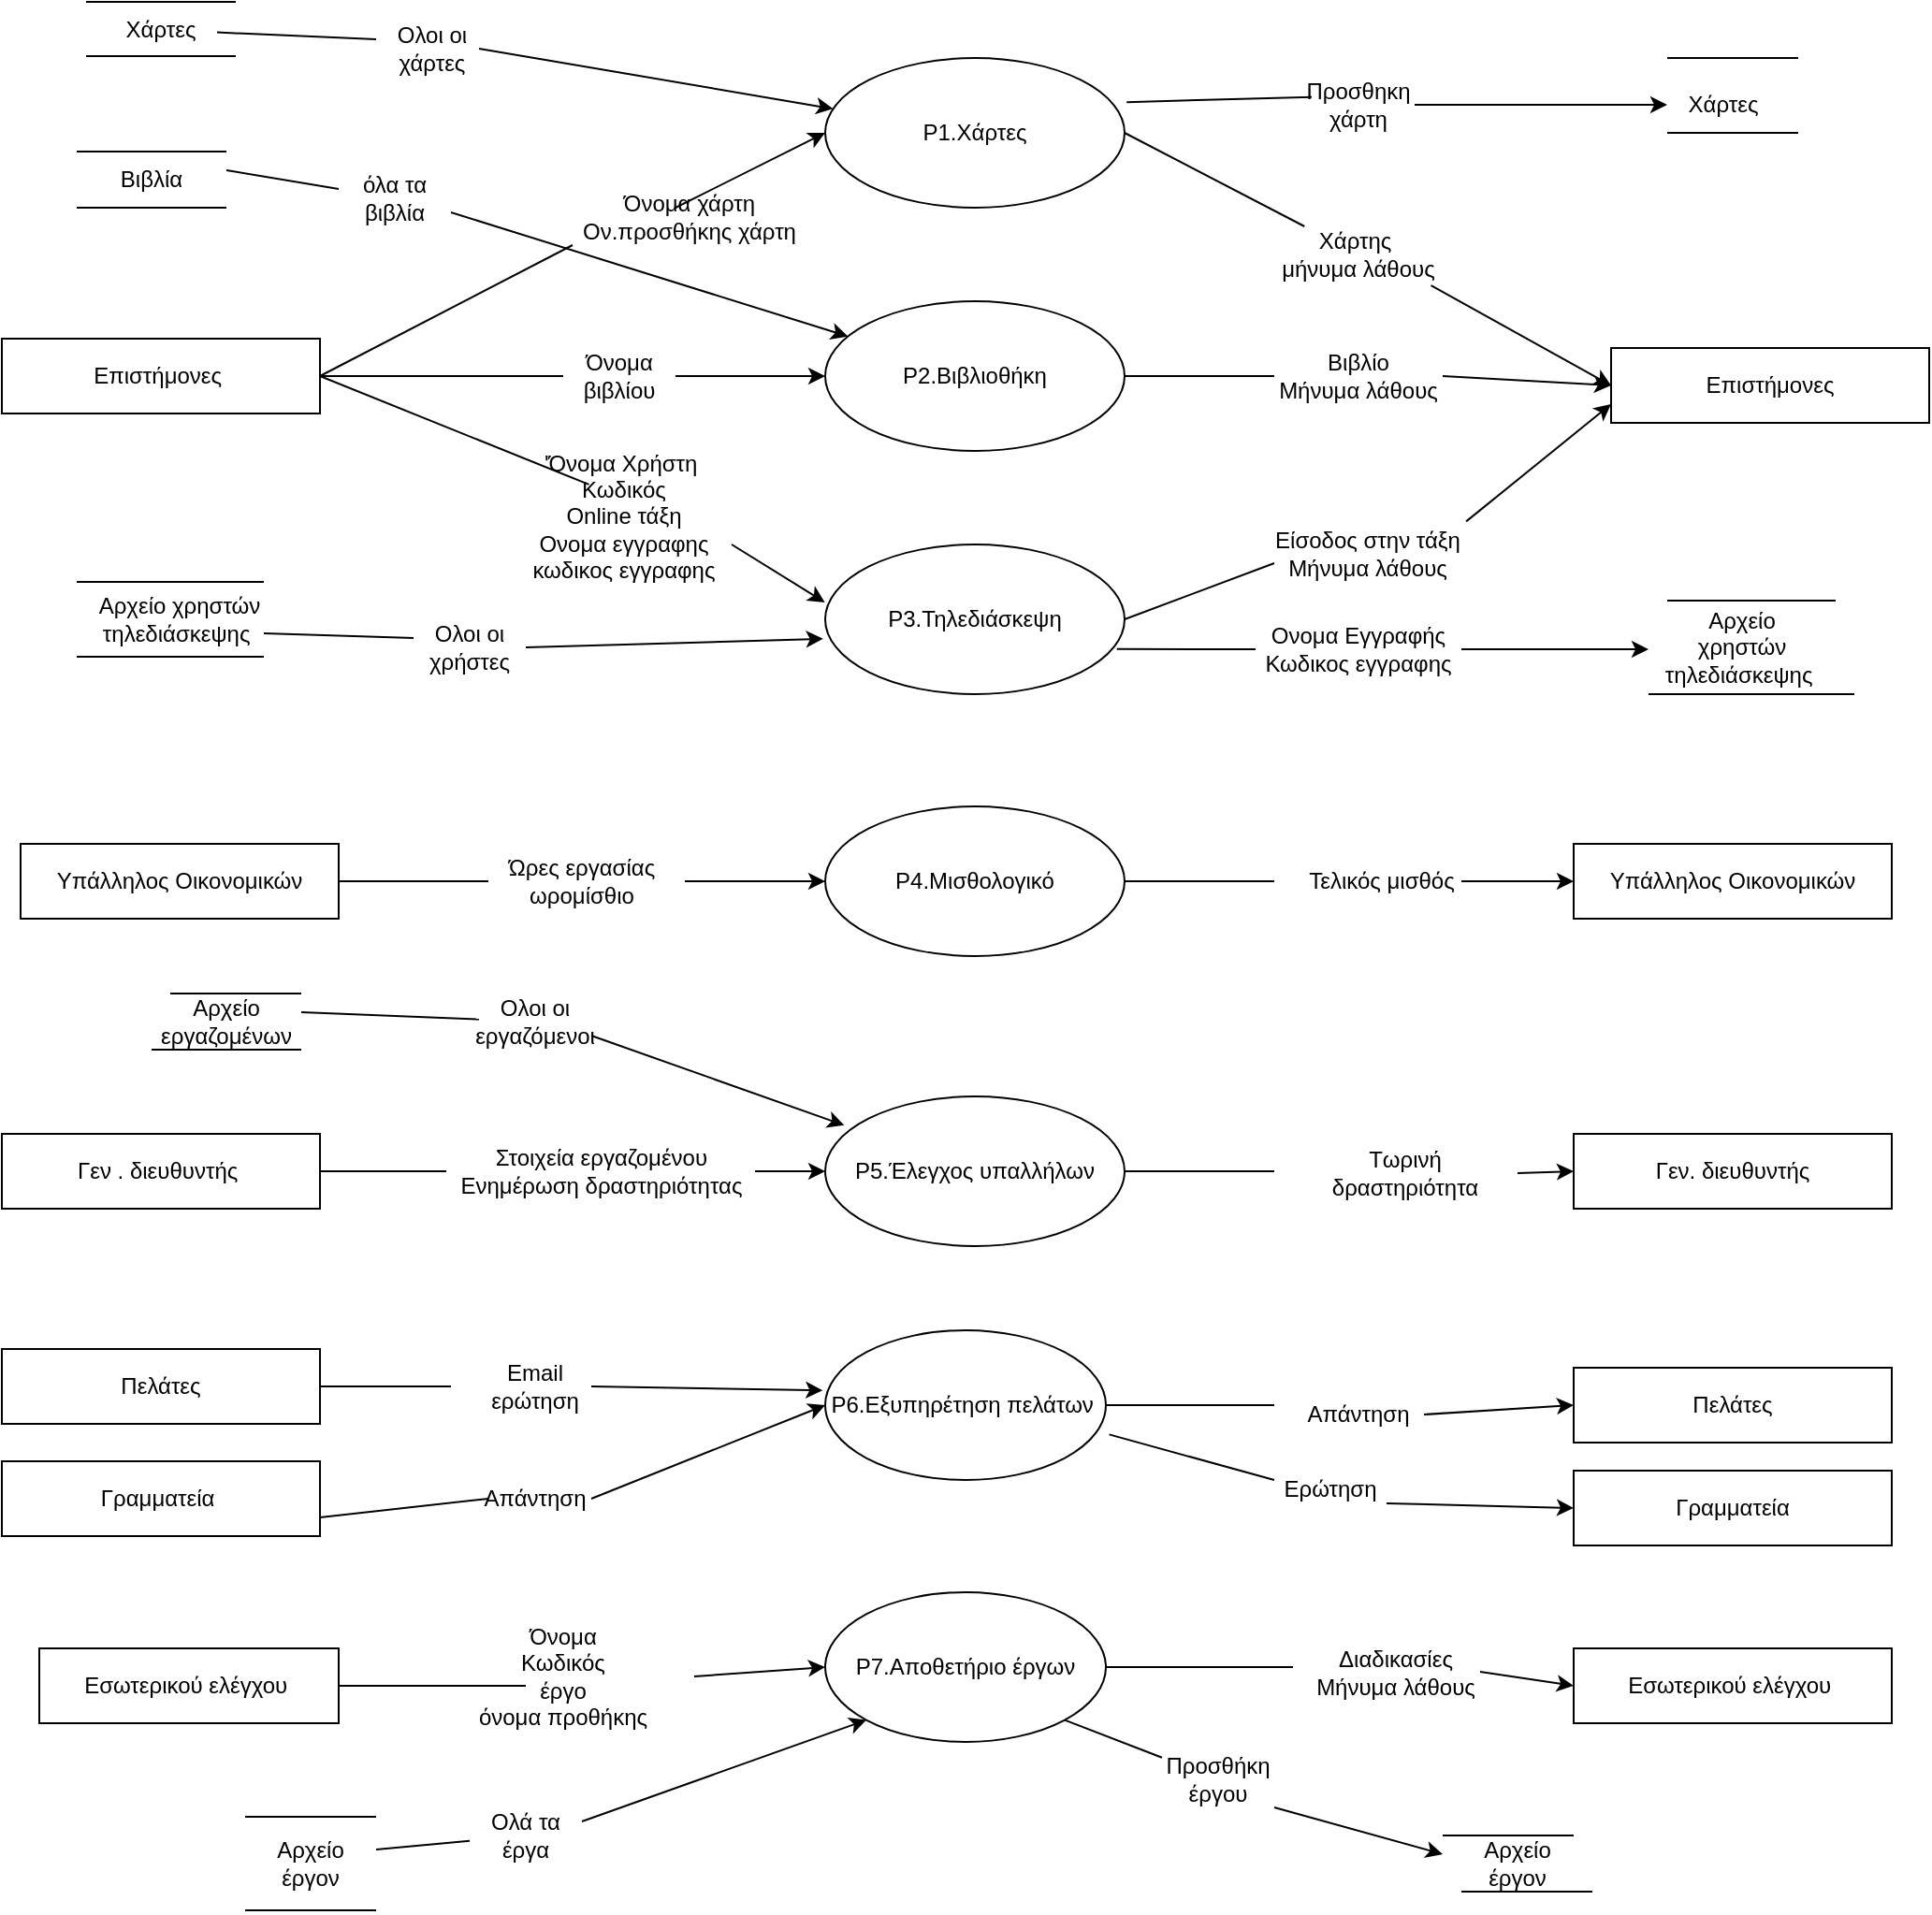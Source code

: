 <mxfile version="21.3.2" type="github">
  <diagram name="Σελίδα-1" id="d722_HOSetGY8IbsiXK8">
    <mxGraphModel dx="1118" dy="526" grid="1" gridSize="10" guides="1" tooltips="1" connect="1" arrows="1" fold="1" page="1" pageScale="1" pageWidth="3300" pageHeight="4681" math="0" shadow="0">
      <root>
        <mxCell id="0" />
        <mxCell id="1" parent="0" />
        <mxCell id="W4YdzC6T8s4nz27xlf9W-1" value="Επιστήμονες&amp;nbsp;" style="rounded=0;whiteSpace=wrap;html=1;" vertex="1" parent="1">
          <mxGeometry x="880" y="790" width="170" height="40" as="geometry" />
        </mxCell>
        <mxCell id="W4YdzC6T8s4nz27xlf9W-3" value="Ρ1.Χάρτες" style="ellipse;whiteSpace=wrap;html=1;align=center;" vertex="1" parent="1">
          <mxGeometry x="1320" y="640" width="160" height="80" as="geometry" />
        </mxCell>
        <mxCell id="W4YdzC6T8s4nz27xlf9W-4" value="" style="endArrow=none;html=1;rounded=0;exitX=1;exitY=0.5;exitDx=0;exitDy=0;entryX=0;entryY=1;entryDx=0;entryDy=0;" edge="1" parent="1" source="W4YdzC6T8s4nz27xlf9W-1" target="W4YdzC6T8s4nz27xlf9W-5">
          <mxGeometry width="50" height="50" relative="1" as="geometry">
            <mxPoint x="1080" y="710" as="sourcePoint" />
            <mxPoint x="1120" y="680" as="targetPoint" />
          </mxGeometry>
        </mxCell>
        <mxCell id="W4YdzC6T8s4nz27xlf9W-5" value="Όνομα χάρτη&lt;br&gt;Ον.προσθήκης χάρτη" style="text;html=1;strokeColor=none;fillColor=none;align=center;verticalAlign=middle;whiteSpace=wrap;rounded=0;" vertex="1" parent="1">
          <mxGeometry x="1185" y="710" width="125" height="30" as="geometry" />
        </mxCell>
        <mxCell id="W4YdzC6T8s4nz27xlf9W-6" value="" style="endArrow=classic;html=1;rounded=0;entryX=0;entryY=0.5;entryDx=0;entryDy=0;" edge="1" parent="1" target="W4YdzC6T8s4nz27xlf9W-3">
          <mxGeometry width="50" height="50" relative="1" as="geometry">
            <mxPoint x="1240" y="720" as="sourcePoint" />
            <mxPoint x="1260" y="640" as="targetPoint" />
          </mxGeometry>
        </mxCell>
        <mxCell id="W4YdzC6T8s4nz27xlf9W-7" value="Ρ2.Βιβλιοθήκη" style="ellipse;whiteSpace=wrap;html=1;align=center;" vertex="1" parent="1">
          <mxGeometry x="1320" y="770" width="160" height="80" as="geometry" />
        </mxCell>
        <mxCell id="W4YdzC6T8s4nz27xlf9W-8" value="" style="endArrow=none;html=1;rounded=0;exitX=1;exitY=0.5;exitDx=0;exitDy=0;entryX=0;entryY=0.5;entryDx=0;entryDy=0;" edge="1" parent="1" source="W4YdzC6T8s4nz27xlf9W-1" target="W4YdzC6T8s4nz27xlf9W-10">
          <mxGeometry width="50" height="50" relative="1" as="geometry">
            <mxPoint x="1030" y="700" as="sourcePoint" />
            <mxPoint x="1160" y="750" as="targetPoint" />
          </mxGeometry>
        </mxCell>
        <mxCell id="W4YdzC6T8s4nz27xlf9W-10" value="Όνομα βιβλίου" style="text;html=1;strokeColor=none;fillColor=none;align=center;verticalAlign=middle;whiteSpace=wrap;rounded=0;" vertex="1" parent="1">
          <mxGeometry x="1180" y="795" width="60" height="30" as="geometry" />
        </mxCell>
        <mxCell id="W4YdzC6T8s4nz27xlf9W-11" value="" style="endArrow=classic;html=1;rounded=0;exitX=1;exitY=0.5;exitDx=0;exitDy=0;entryX=0;entryY=0.5;entryDx=0;entryDy=0;" edge="1" parent="1" source="W4YdzC6T8s4nz27xlf9W-10" target="W4YdzC6T8s4nz27xlf9W-7">
          <mxGeometry width="50" height="50" relative="1" as="geometry">
            <mxPoint x="1250" y="800" as="sourcePoint" />
            <mxPoint x="1300" y="750" as="targetPoint" />
          </mxGeometry>
        </mxCell>
        <mxCell id="W4YdzC6T8s4nz27xlf9W-12" value="Ρ3.Τηλεδιάσκεψη" style="ellipse;whiteSpace=wrap;html=1;align=center;" vertex="1" parent="1">
          <mxGeometry x="1320" y="900" width="160" height="80" as="geometry" />
        </mxCell>
        <mxCell id="W4YdzC6T8s4nz27xlf9W-13" value="" style="endArrow=none;html=1;rounded=0;exitX=1;exitY=0.5;exitDx=0;exitDy=0;entryX=0.337;entryY=-0.068;entryDx=0;entryDy=0;entryPerimeter=0;" edge="1" parent="1" source="W4YdzC6T8s4nz27xlf9W-1" target="W4YdzC6T8s4nz27xlf9W-14">
          <mxGeometry width="50" height="50" relative="1" as="geometry">
            <mxPoint x="1110" y="880" as="sourcePoint" />
            <mxPoint x="1160" y="830" as="targetPoint" />
          </mxGeometry>
        </mxCell>
        <mxCell id="W4YdzC6T8s4nz27xlf9W-14" value="&#39;Όνομα Χρήστη&amp;nbsp;&lt;br&gt;Κωδικός&lt;br&gt;Online τάξη&lt;br&gt;Ονομα εγγραφης&lt;br&gt;κωδικος εγγραφης" style="text;html=1;strokeColor=none;fillColor=none;align=center;verticalAlign=middle;whiteSpace=wrap;rounded=0;" vertex="1" parent="1">
          <mxGeometry x="1155" y="870" width="115" height="30" as="geometry" />
        </mxCell>
        <mxCell id="W4YdzC6T8s4nz27xlf9W-15" value="" style="endArrow=classic;html=1;rounded=0;entryX=-0.001;entryY=0.387;entryDx=0;entryDy=0;exitX=1;exitY=1;exitDx=0;exitDy=0;entryPerimeter=0;" edge="1" parent="1" source="W4YdzC6T8s4nz27xlf9W-14" target="W4YdzC6T8s4nz27xlf9W-12">
          <mxGeometry width="50" height="50" relative="1" as="geometry">
            <mxPoint x="1230" y="880" as="sourcePoint" />
            <mxPoint x="1300" y="910" as="targetPoint" />
          </mxGeometry>
        </mxCell>
        <mxCell id="W4YdzC6T8s4nz27xlf9W-16" value="Επιστήμονες" style="whiteSpace=wrap;html=1;align=center;" vertex="1" parent="1">
          <mxGeometry x="1740" y="795" width="170" height="40" as="geometry" />
        </mxCell>
        <mxCell id="W4YdzC6T8s4nz27xlf9W-18" value="" style="endArrow=none;html=1;rounded=0;exitX=1;exitY=0.5;exitDx=0;exitDy=0;" edge="1" parent="1" source="W4YdzC6T8s4nz27xlf9W-3" target="W4YdzC6T8s4nz27xlf9W-19">
          <mxGeometry width="50" height="50" relative="1" as="geometry">
            <mxPoint x="1480" y="680" as="sourcePoint" />
            <mxPoint x="1600" y="750" as="targetPoint" />
          </mxGeometry>
        </mxCell>
        <mxCell id="W4YdzC6T8s4nz27xlf9W-19" value="Χάρτης&amp;nbsp;&lt;br&gt;μήνυμα λάθους" style="text;html=1;strokeColor=none;fillColor=none;align=center;verticalAlign=middle;whiteSpace=wrap;rounded=0;" vertex="1" parent="1">
          <mxGeometry x="1560" y="730" width="90" height="30" as="geometry" />
        </mxCell>
        <mxCell id="W4YdzC6T8s4nz27xlf9W-20" value="" style="endArrow=classic;html=1;rounded=0;entryX=0;entryY=0.5;entryDx=0;entryDy=0;exitX=0.931;exitY=1.051;exitDx=0;exitDy=0;exitPerimeter=0;" edge="1" parent="1" source="W4YdzC6T8s4nz27xlf9W-19" target="W4YdzC6T8s4nz27xlf9W-16">
          <mxGeometry width="50" height="50" relative="1" as="geometry">
            <mxPoint x="1660" y="840" as="sourcePoint" />
            <mxPoint x="1710" y="790" as="targetPoint" />
          </mxGeometry>
        </mxCell>
        <mxCell id="W4YdzC6T8s4nz27xlf9W-21" value="" style="endArrow=none;html=1;rounded=0;exitX=1;exitY=0.5;exitDx=0;exitDy=0;" edge="1" parent="1" source="W4YdzC6T8s4nz27xlf9W-7">
          <mxGeometry width="50" height="50" relative="1" as="geometry">
            <mxPoint x="1520" y="850" as="sourcePoint" />
            <mxPoint x="1560" y="810" as="targetPoint" />
          </mxGeometry>
        </mxCell>
        <mxCell id="W4YdzC6T8s4nz27xlf9W-22" value="Βιβλίο&lt;br&gt;Μήνυμα λάθους" style="text;html=1;strokeColor=none;fillColor=none;align=center;verticalAlign=middle;whiteSpace=wrap;rounded=0;" vertex="1" parent="1">
          <mxGeometry x="1560" y="795" width="90" height="30" as="geometry" />
        </mxCell>
        <mxCell id="W4YdzC6T8s4nz27xlf9W-23" value="" style="endArrow=classic;html=1;rounded=0;exitX=1;exitY=0.5;exitDx=0;exitDy=0;entryX=0;entryY=0.5;entryDx=0;entryDy=0;" edge="1" parent="1" source="W4YdzC6T8s4nz27xlf9W-22" target="W4YdzC6T8s4nz27xlf9W-16">
          <mxGeometry width="50" height="50" relative="1" as="geometry">
            <mxPoint x="1660" y="900" as="sourcePoint" />
            <mxPoint x="1710" y="850" as="targetPoint" />
          </mxGeometry>
        </mxCell>
        <mxCell id="W4YdzC6T8s4nz27xlf9W-24" value="" style="endArrow=none;html=1;rounded=0;exitX=1;exitY=0.5;exitDx=0;exitDy=0;" edge="1" parent="1" source="W4YdzC6T8s4nz27xlf9W-12">
          <mxGeometry width="50" height="50" relative="1" as="geometry">
            <mxPoint x="1520" y="960" as="sourcePoint" />
            <mxPoint x="1560" y="910" as="targetPoint" />
          </mxGeometry>
        </mxCell>
        <mxCell id="W4YdzC6T8s4nz27xlf9W-25" value="Είσοδος στην τάξη&lt;br&gt;Μήνυμα λάθους" style="text;html=1;strokeColor=none;fillColor=none;align=center;verticalAlign=middle;whiteSpace=wrap;rounded=0;" vertex="1" parent="1">
          <mxGeometry x="1550" y="890" width="120" height="30" as="geometry" />
        </mxCell>
        <mxCell id="W4YdzC6T8s4nz27xlf9W-26" value="" style="endArrow=classic;html=1;rounded=0;entryX=0;entryY=0.75;entryDx=0;entryDy=0;exitX=0.938;exitY=-0.077;exitDx=0;exitDy=0;exitPerimeter=0;" edge="1" parent="1" source="W4YdzC6T8s4nz27xlf9W-25" target="W4YdzC6T8s4nz27xlf9W-16">
          <mxGeometry width="50" height="50" relative="1" as="geometry">
            <mxPoint x="1710" y="920" as="sourcePoint" />
            <mxPoint x="1760" y="870" as="targetPoint" />
          </mxGeometry>
        </mxCell>
        <mxCell id="W4YdzC6T8s4nz27xlf9W-27" value="Υπάλληλος Οικονομικών" style="whiteSpace=wrap;html=1;align=center;" vertex="1" parent="1">
          <mxGeometry x="890" y="1060" width="170" height="40" as="geometry" />
        </mxCell>
        <mxCell id="W4YdzC6T8s4nz27xlf9W-28" value="Ρ4.Μισθολογικό" style="ellipse;whiteSpace=wrap;html=1;align=center;" vertex="1" parent="1">
          <mxGeometry x="1320" y="1040" width="160" height="80" as="geometry" />
        </mxCell>
        <mxCell id="W4YdzC6T8s4nz27xlf9W-29" value="" style="endArrow=none;html=1;rounded=0;exitX=1;exitY=0.5;exitDx=0;exitDy=0;" edge="1" parent="1" source="W4YdzC6T8s4nz27xlf9W-27">
          <mxGeometry width="50" height="50" relative="1" as="geometry">
            <mxPoint x="1100" y="1100" as="sourcePoint" />
            <mxPoint x="1140" y="1080" as="targetPoint" />
          </mxGeometry>
        </mxCell>
        <mxCell id="W4YdzC6T8s4nz27xlf9W-30" value="Ώρες εργασίας&lt;br&gt;ωρομίσθιο" style="text;html=1;strokeColor=none;fillColor=none;align=center;verticalAlign=middle;whiteSpace=wrap;rounded=0;" vertex="1" parent="1">
          <mxGeometry x="1135" y="1065" width="110" height="30" as="geometry" />
        </mxCell>
        <mxCell id="W4YdzC6T8s4nz27xlf9W-31" value="" style="endArrow=classic;html=1;rounded=0;exitX=1;exitY=0.5;exitDx=0;exitDy=0;entryX=0;entryY=0.5;entryDx=0;entryDy=0;" edge="1" parent="1" source="W4YdzC6T8s4nz27xlf9W-30" target="W4YdzC6T8s4nz27xlf9W-28">
          <mxGeometry width="50" height="50" relative="1" as="geometry">
            <mxPoint x="1290" y="1160" as="sourcePoint" />
            <mxPoint x="1340" y="1110" as="targetPoint" />
          </mxGeometry>
        </mxCell>
        <mxCell id="W4YdzC6T8s4nz27xlf9W-32" value="Υπάλληλος Οικονομικών" style="whiteSpace=wrap;html=1;align=center;" vertex="1" parent="1">
          <mxGeometry x="1720" y="1060" width="170" height="40" as="geometry" />
        </mxCell>
        <mxCell id="W4YdzC6T8s4nz27xlf9W-34" value="" style="endArrow=none;html=1;rounded=0;exitX=1;exitY=0.5;exitDx=0;exitDy=0;" edge="1" parent="1" source="W4YdzC6T8s4nz27xlf9W-28">
          <mxGeometry width="50" height="50" relative="1" as="geometry">
            <mxPoint x="1520" y="1100" as="sourcePoint" />
            <mxPoint x="1560" y="1080" as="targetPoint" />
          </mxGeometry>
        </mxCell>
        <mxCell id="W4YdzC6T8s4nz27xlf9W-35" value="Τελικός μισθός" style="text;html=1;strokeColor=none;fillColor=none;align=center;verticalAlign=middle;whiteSpace=wrap;rounded=0;" vertex="1" parent="1">
          <mxGeometry x="1575" y="1065" width="85" height="30" as="geometry" />
        </mxCell>
        <mxCell id="W4YdzC6T8s4nz27xlf9W-36" value="" style="endArrow=classic;html=1;rounded=0;entryX=0;entryY=0.5;entryDx=0;entryDy=0;exitX=1;exitY=0.5;exitDx=0;exitDy=0;" edge="1" parent="1" source="W4YdzC6T8s4nz27xlf9W-35" target="W4YdzC6T8s4nz27xlf9W-32">
          <mxGeometry width="50" height="50" relative="1" as="geometry">
            <mxPoint x="1640" y="1150" as="sourcePoint" />
            <mxPoint x="1690" y="1100" as="targetPoint" />
          </mxGeometry>
        </mxCell>
        <mxCell id="W4YdzC6T8s4nz27xlf9W-37" value="Γεν . διευθυντής&amp;nbsp;" style="whiteSpace=wrap;html=1;align=center;" vertex="1" parent="1">
          <mxGeometry x="880" y="1215" width="170" height="40" as="geometry" />
        </mxCell>
        <mxCell id="W4YdzC6T8s4nz27xlf9W-38" value="" style="endArrow=none;html=1;rounded=0;exitX=1;exitY=0.5;exitDx=0;exitDy=0;entryX=0;entryY=0.5;entryDx=0;entryDy=0;" edge="1" parent="1" source="W4YdzC6T8s4nz27xlf9W-37" target="W4YdzC6T8s4nz27xlf9W-39">
          <mxGeometry width="50" height="50" relative="1" as="geometry">
            <mxPoint x="1080" y="1270" as="sourcePoint" />
            <mxPoint x="1110" y="1260" as="targetPoint" />
          </mxGeometry>
        </mxCell>
        <mxCell id="W4YdzC6T8s4nz27xlf9W-39" value="Στοιχεία εργαζομένου&lt;br&gt;Ενημέρωση δραστηριότητας" style="text;html=1;strokeColor=none;fillColor=none;align=center;verticalAlign=middle;whiteSpace=wrap;rounded=0;" vertex="1" parent="1">
          <mxGeometry x="1117.5" y="1220" width="165" height="30" as="geometry" />
        </mxCell>
        <mxCell id="W4YdzC6T8s4nz27xlf9W-40" value="Ρ5.Έλεγχος υπαλλήλων" style="ellipse;whiteSpace=wrap;html=1;align=center;" vertex="1" parent="1">
          <mxGeometry x="1320" y="1195" width="160" height="80" as="geometry" />
        </mxCell>
        <mxCell id="W4YdzC6T8s4nz27xlf9W-41" value="" style="endArrow=classic;html=1;rounded=0;entryX=0;entryY=0.5;entryDx=0;entryDy=0;exitX=1;exitY=0.5;exitDx=0;exitDy=0;" edge="1" parent="1" source="W4YdzC6T8s4nz27xlf9W-39" target="W4YdzC6T8s4nz27xlf9W-40">
          <mxGeometry width="50" height="50" relative="1" as="geometry">
            <mxPoint x="1190" y="1360" as="sourcePoint" />
            <mxPoint x="1240" y="1310" as="targetPoint" />
          </mxGeometry>
        </mxCell>
        <mxCell id="W4YdzC6T8s4nz27xlf9W-42" value="" style="endArrow=none;html=1;rounded=0;exitX=1;exitY=0.5;exitDx=0;exitDy=0;" edge="1" parent="1" source="W4YdzC6T8s4nz27xlf9W-40">
          <mxGeometry width="50" height="50" relative="1" as="geometry">
            <mxPoint x="1520" y="1250" as="sourcePoint" />
            <mxPoint x="1560" y="1235" as="targetPoint" />
          </mxGeometry>
        </mxCell>
        <mxCell id="W4YdzC6T8s4nz27xlf9W-43" value="Τωρινή δραστηριότητα" style="text;html=1;strokeColor=none;fillColor=none;align=center;verticalAlign=middle;whiteSpace=wrap;rounded=0;" vertex="1" parent="1">
          <mxGeometry x="1570" y="1221" width="120" height="30" as="geometry" />
        </mxCell>
        <mxCell id="W4YdzC6T8s4nz27xlf9W-44" value="Γεν. διευθυντής" style="whiteSpace=wrap;html=1;align=center;" vertex="1" parent="1">
          <mxGeometry x="1720" y="1215" width="170" height="40" as="geometry" />
        </mxCell>
        <mxCell id="W4YdzC6T8s4nz27xlf9W-45" value="" style="endArrow=classic;html=1;rounded=0;entryX=0;entryY=0.5;entryDx=0;entryDy=0;exitX=1;exitY=0.5;exitDx=0;exitDy=0;" edge="1" parent="1" source="W4YdzC6T8s4nz27xlf9W-43" target="W4YdzC6T8s4nz27xlf9W-44">
          <mxGeometry width="50" height="50" relative="1" as="geometry">
            <mxPoint x="1630" y="1330" as="sourcePoint" />
            <mxPoint x="1680" y="1280" as="targetPoint" />
          </mxGeometry>
        </mxCell>
        <mxCell id="W4YdzC6T8s4nz27xlf9W-46" value="Πελάτες" style="whiteSpace=wrap;html=1;align=center;" vertex="1" parent="1">
          <mxGeometry x="880" y="1330" width="170" height="40" as="geometry" />
        </mxCell>
        <mxCell id="W4YdzC6T8s4nz27xlf9W-47" value="" style="endArrow=none;html=1;rounded=0;exitX=1;exitY=0.5;exitDx=0;exitDy=0;" edge="1" parent="1" source="W4YdzC6T8s4nz27xlf9W-46">
          <mxGeometry width="50" height="50" relative="1" as="geometry">
            <mxPoint x="1090" y="1360" as="sourcePoint" />
            <mxPoint x="1120" y="1350" as="targetPoint" />
          </mxGeometry>
        </mxCell>
        <mxCell id="W4YdzC6T8s4nz27xlf9W-48" value="Email&lt;br&gt;ερώτηση" style="text;html=1;strokeColor=none;fillColor=none;align=center;verticalAlign=middle;whiteSpace=wrap;rounded=0;" vertex="1" parent="1">
          <mxGeometry x="1135" y="1335" width="60" height="30" as="geometry" />
        </mxCell>
        <mxCell id="W4YdzC6T8s4nz27xlf9W-49" value="Ρ6.Εξυπηρέτηση πελάτων&amp;nbsp;" style="ellipse;whiteSpace=wrap;html=1;align=center;" vertex="1" parent="1">
          <mxGeometry x="1320" y="1320" width="150" height="80" as="geometry" />
        </mxCell>
        <mxCell id="W4YdzC6T8s4nz27xlf9W-50" value="" style="endArrow=classic;html=1;rounded=0;exitX=1;exitY=0.5;exitDx=0;exitDy=0;entryX=-0.009;entryY=0.401;entryDx=0;entryDy=0;entryPerimeter=0;" edge="1" parent="1" source="W4YdzC6T8s4nz27xlf9W-48" target="W4YdzC6T8s4nz27xlf9W-49">
          <mxGeometry width="50" height="50" relative="1" as="geometry">
            <mxPoint x="1230" y="1370" as="sourcePoint" />
            <mxPoint x="1280" y="1320" as="targetPoint" />
          </mxGeometry>
        </mxCell>
        <mxCell id="W4YdzC6T8s4nz27xlf9W-51" value="Πελάτες" style="whiteSpace=wrap;html=1;align=center;" vertex="1" parent="1">
          <mxGeometry x="1720" y="1340" width="170" height="40" as="geometry" />
        </mxCell>
        <mxCell id="W4YdzC6T8s4nz27xlf9W-52" value="" style="endArrow=none;html=1;rounded=0;exitX=1;exitY=0.5;exitDx=0;exitDy=0;" edge="1" parent="1" source="W4YdzC6T8s4nz27xlf9W-49">
          <mxGeometry width="50" height="50" relative="1" as="geometry">
            <mxPoint x="1510" y="1370" as="sourcePoint" />
            <mxPoint x="1560" y="1360" as="targetPoint" />
          </mxGeometry>
        </mxCell>
        <mxCell id="W4YdzC6T8s4nz27xlf9W-53" value="Απάντηση" style="text;html=1;strokeColor=none;fillColor=none;align=center;verticalAlign=middle;whiteSpace=wrap;rounded=0;" vertex="1" parent="1">
          <mxGeometry x="1570" y="1350" width="70" height="30" as="geometry" />
        </mxCell>
        <mxCell id="W4YdzC6T8s4nz27xlf9W-54" value="" style="endArrow=classic;html=1;rounded=0;exitX=1;exitY=0.5;exitDx=0;exitDy=0;" edge="1" parent="1" source="W4YdzC6T8s4nz27xlf9W-53">
          <mxGeometry width="50" height="50" relative="1" as="geometry">
            <mxPoint x="1650" y="1390" as="sourcePoint" />
            <mxPoint x="1720" y="1360" as="targetPoint" />
          </mxGeometry>
        </mxCell>
        <mxCell id="W4YdzC6T8s4nz27xlf9W-55" value="Γραμματεία&amp;nbsp;" style="whiteSpace=wrap;html=1;align=center;" vertex="1" parent="1">
          <mxGeometry x="880" y="1390" width="170" height="40" as="geometry" />
        </mxCell>
        <mxCell id="W4YdzC6T8s4nz27xlf9W-56" value="" style="endArrow=none;html=1;rounded=0;exitX=1;exitY=0.75;exitDx=0;exitDy=0;" edge="1" parent="1" source="W4YdzC6T8s4nz27xlf9W-55">
          <mxGeometry width="50" height="50" relative="1" as="geometry">
            <mxPoint x="1110" y="1440" as="sourcePoint" />
            <mxPoint x="1140" y="1410" as="targetPoint" />
          </mxGeometry>
        </mxCell>
        <mxCell id="W4YdzC6T8s4nz27xlf9W-57" value="Απάντηση" style="text;html=1;strokeColor=none;fillColor=none;align=center;verticalAlign=middle;whiteSpace=wrap;rounded=0;" vertex="1" parent="1">
          <mxGeometry x="1135" y="1395" width="60" height="30" as="geometry" />
        </mxCell>
        <mxCell id="W4YdzC6T8s4nz27xlf9W-60" value="" style="endArrow=classic;html=1;rounded=0;exitX=1;exitY=0.5;exitDx=0;exitDy=0;entryX=0;entryY=0.5;entryDx=0;entryDy=0;" edge="1" parent="1" source="W4YdzC6T8s4nz27xlf9W-57" target="W4YdzC6T8s4nz27xlf9W-49">
          <mxGeometry width="50" height="50" relative="1" as="geometry">
            <mxPoint x="1230" y="1440" as="sourcePoint" />
            <mxPoint x="1280" y="1390" as="targetPoint" />
          </mxGeometry>
        </mxCell>
        <mxCell id="W4YdzC6T8s4nz27xlf9W-61" value="Γραμματεία" style="whiteSpace=wrap;html=1;align=center;" vertex="1" parent="1">
          <mxGeometry x="1720" y="1395" width="170" height="40" as="geometry" />
        </mxCell>
        <mxCell id="W4YdzC6T8s4nz27xlf9W-62" value="" style="endArrow=none;html=1;rounded=0;exitX=1.012;exitY=0.696;exitDx=0;exitDy=0;exitPerimeter=0;" edge="1" parent="1" source="W4YdzC6T8s4nz27xlf9W-49">
          <mxGeometry width="50" height="50" relative="1" as="geometry">
            <mxPoint x="1480" y="1460" as="sourcePoint" />
            <mxPoint x="1560" y="1400" as="targetPoint" />
          </mxGeometry>
        </mxCell>
        <mxCell id="W4YdzC6T8s4nz27xlf9W-63" value="Ερώτηση" style="text;html=1;strokeColor=none;fillColor=none;align=center;verticalAlign=middle;whiteSpace=wrap;rounded=0;" vertex="1" parent="1">
          <mxGeometry x="1560" y="1390" width="60" height="30" as="geometry" />
        </mxCell>
        <mxCell id="W4YdzC6T8s4nz27xlf9W-64" value="" style="endArrow=classic;html=1;rounded=0;exitX=1;exitY=0.75;exitDx=0;exitDy=0;entryX=0;entryY=0.5;entryDx=0;entryDy=0;" edge="1" parent="1" source="W4YdzC6T8s4nz27xlf9W-63" target="W4YdzC6T8s4nz27xlf9W-61">
          <mxGeometry width="50" height="50" relative="1" as="geometry">
            <mxPoint x="1630" y="1540" as="sourcePoint" />
            <mxPoint x="1680" y="1490" as="targetPoint" />
          </mxGeometry>
        </mxCell>
        <mxCell id="W4YdzC6T8s4nz27xlf9W-65" value="Εσωτερικού ελέγχου&amp;nbsp;" style="whiteSpace=wrap;html=1;align=center;" vertex="1" parent="1">
          <mxGeometry x="900" y="1490" width="160" height="40" as="geometry" />
        </mxCell>
        <mxCell id="W4YdzC6T8s4nz27xlf9W-66" value="Ρ7.Αποθετήριο έργων" style="ellipse;whiteSpace=wrap;html=1;align=center;" vertex="1" parent="1">
          <mxGeometry x="1320" y="1460" width="150" height="80" as="geometry" />
        </mxCell>
        <mxCell id="W4YdzC6T8s4nz27xlf9W-67" value="" style="endArrow=none;html=1;rounded=0;exitX=1;exitY=0.5;exitDx=0;exitDy=0;" edge="1" parent="1" source="W4YdzC6T8s4nz27xlf9W-65">
          <mxGeometry width="50" height="50" relative="1" as="geometry">
            <mxPoint x="1100" y="1540" as="sourcePoint" />
            <mxPoint x="1160" y="1510" as="targetPoint" />
          </mxGeometry>
        </mxCell>
        <mxCell id="W4YdzC6T8s4nz27xlf9W-68" value="Όνομα&lt;br&gt;Κωδικός&lt;br&gt;έργο&lt;br&gt;όνομα προθήκης" style="text;html=1;strokeColor=none;fillColor=none;align=center;verticalAlign=middle;whiteSpace=wrap;rounded=0;" vertex="1" parent="1">
          <mxGeometry x="1110" y="1490" width="140" height="30" as="geometry" />
        </mxCell>
        <mxCell id="W4YdzC6T8s4nz27xlf9W-69" value="" style="endArrow=classic;html=1;rounded=0;exitX=1;exitY=0.5;exitDx=0;exitDy=0;entryX=0;entryY=0.5;entryDx=0;entryDy=0;" edge="1" parent="1" source="W4YdzC6T8s4nz27xlf9W-68" target="W4YdzC6T8s4nz27xlf9W-66">
          <mxGeometry width="50" height="50" relative="1" as="geometry">
            <mxPoint x="1240" y="1530" as="sourcePoint" />
            <mxPoint x="1290" y="1480" as="targetPoint" />
          </mxGeometry>
        </mxCell>
        <mxCell id="W4YdzC6T8s4nz27xlf9W-70" value="Εσωτερικού ελέγχου&amp;nbsp;" style="whiteSpace=wrap;html=1;align=center;" vertex="1" parent="1">
          <mxGeometry x="1720" y="1490" width="170" height="40" as="geometry" />
        </mxCell>
        <mxCell id="W4YdzC6T8s4nz27xlf9W-72" value="" style="endArrow=none;html=1;rounded=0;exitX=1;exitY=0.5;exitDx=0;exitDy=0;" edge="1" parent="1" source="W4YdzC6T8s4nz27xlf9W-66">
          <mxGeometry width="50" height="50" relative="1" as="geometry">
            <mxPoint x="1520" y="1540" as="sourcePoint" />
            <mxPoint x="1570" y="1500" as="targetPoint" />
          </mxGeometry>
        </mxCell>
        <mxCell id="W4YdzC6T8s4nz27xlf9W-73" value="Διαδικασίες&lt;br&gt;Μήνυμα λάθους" style="text;html=1;strokeColor=none;fillColor=none;align=center;verticalAlign=middle;whiteSpace=wrap;rounded=0;" vertex="1" parent="1">
          <mxGeometry x="1580" y="1485" width="90" height="35" as="geometry" />
        </mxCell>
        <mxCell id="W4YdzC6T8s4nz27xlf9W-74" value="" style="endArrow=classic;html=1;rounded=0;entryX=0;entryY=0.5;entryDx=0;entryDy=0;exitX=1;exitY=0.5;exitDx=0;exitDy=0;" edge="1" parent="1" source="W4YdzC6T8s4nz27xlf9W-73" target="W4YdzC6T8s4nz27xlf9W-70">
          <mxGeometry width="50" height="50" relative="1" as="geometry">
            <mxPoint x="1620" y="1620" as="sourcePoint" />
            <mxPoint x="1670" y="1570" as="targetPoint" />
          </mxGeometry>
        </mxCell>
        <mxCell id="W4YdzC6T8s4nz27xlf9W-76" value="" style="endArrow=none;html=1;rounded=0;" edge="1" parent="1">
          <mxGeometry width="50" height="50" relative="1" as="geometry">
            <mxPoint x="925" y="610" as="sourcePoint" />
            <mxPoint x="1005" y="610" as="targetPoint" />
          </mxGeometry>
        </mxCell>
        <mxCell id="W4YdzC6T8s4nz27xlf9W-77" value="Χάρτες" style="text;html=1;strokeColor=none;fillColor=none;align=center;verticalAlign=middle;whiteSpace=wrap;rounded=0;" vertex="1" parent="1">
          <mxGeometry x="935" y="610" width="60" height="30" as="geometry" />
        </mxCell>
        <mxCell id="W4YdzC6T8s4nz27xlf9W-80" value="" style="endArrow=none;html=1;rounded=0;" edge="1" parent="1" target="W4YdzC6T8s4nz27xlf9W-77">
          <mxGeometry width="50" height="50" relative="1" as="geometry">
            <mxPoint x="1080" y="630" as="sourcePoint" />
            <mxPoint x="1600" y="650" as="targetPoint" />
          </mxGeometry>
        </mxCell>
        <mxCell id="W4YdzC6T8s4nz27xlf9W-81" value="Ολοι οι χάρτες" style="text;html=1;strokeColor=none;fillColor=none;align=center;verticalAlign=middle;whiteSpace=wrap;rounded=0;" vertex="1" parent="1">
          <mxGeometry x="1085" y="620" width="50" height="30" as="geometry" />
        </mxCell>
        <mxCell id="W4YdzC6T8s4nz27xlf9W-85" value="" style="endArrow=none;html=1;rounded=0;" edge="1" parent="1">
          <mxGeometry width="50" height="50" relative="1" as="geometry">
            <mxPoint x="925" y="638.95" as="sourcePoint" />
            <mxPoint x="1005" y="638.95" as="targetPoint" />
          </mxGeometry>
        </mxCell>
        <mxCell id="W4YdzC6T8s4nz27xlf9W-87" value="" style="endArrow=classic;html=1;rounded=0;exitX=1;exitY=0.5;exitDx=0;exitDy=0;" edge="1" parent="1" source="W4YdzC6T8s4nz27xlf9W-81" target="W4YdzC6T8s4nz27xlf9W-3">
          <mxGeometry width="50" height="50" relative="1" as="geometry">
            <mxPoint x="1220" y="600" as="sourcePoint" />
            <mxPoint x="1270" y="550" as="targetPoint" />
          </mxGeometry>
        </mxCell>
        <mxCell id="W4YdzC6T8s4nz27xlf9W-95" value="" style="endArrow=none;html=1;rounded=0;" edge="1" parent="1">
          <mxGeometry width="50" height="50" relative="1" as="geometry">
            <mxPoint x="920" y="690" as="sourcePoint" />
            <mxPoint x="1000" y="690" as="targetPoint" />
          </mxGeometry>
        </mxCell>
        <mxCell id="W4YdzC6T8s4nz27xlf9W-96" value="" style="endArrow=none;html=1;rounded=0;" edge="1" parent="1">
          <mxGeometry width="50" height="50" relative="1" as="geometry">
            <mxPoint x="920" y="720" as="sourcePoint" />
            <mxPoint x="1000" y="720" as="targetPoint" />
          </mxGeometry>
        </mxCell>
        <mxCell id="W4YdzC6T8s4nz27xlf9W-97" value="Βιβλία" style="text;html=1;strokeColor=none;fillColor=none;align=center;verticalAlign=middle;whiteSpace=wrap;rounded=0;" vertex="1" parent="1">
          <mxGeometry x="930" y="690" width="60" height="30" as="geometry" />
        </mxCell>
        <mxCell id="W4YdzC6T8s4nz27xlf9W-98" value="" style="endArrow=none;html=1;rounded=0;" edge="1" parent="1">
          <mxGeometry width="50" height="50" relative="1" as="geometry">
            <mxPoint x="1000" y="700" as="sourcePoint" />
            <mxPoint x="1060" y="710" as="targetPoint" />
          </mxGeometry>
        </mxCell>
        <mxCell id="W4YdzC6T8s4nz27xlf9W-99" value="όλα τα βιβλία" style="text;html=1;strokeColor=none;fillColor=none;align=center;verticalAlign=middle;whiteSpace=wrap;rounded=0;" vertex="1" parent="1">
          <mxGeometry x="1060" y="700" width="60" height="30" as="geometry" />
        </mxCell>
        <mxCell id="W4YdzC6T8s4nz27xlf9W-100" value="" style="endArrow=classic;html=1;rounded=0;exitX=1;exitY=0.75;exitDx=0;exitDy=0;" edge="1" parent="1" source="W4YdzC6T8s4nz27xlf9W-99" target="W4YdzC6T8s4nz27xlf9W-7">
          <mxGeometry width="50" height="50" relative="1" as="geometry">
            <mxPoint x="1250" y="790" as="sourcePoint" />
            <mxPoint x="1300" y="740" as="targetPoint" />
          </mxGeometry>
        </mxCell>
        <mxCell id="W4YdzC6T8s4nz27xlf9W-101" value="" style="endArrow=none;html=1;rounded=0;" edge="1" parent="1">
          <mxGeometry width="50" height="50" relative="1" as="geometry">
            <mxPoint x="920" y="920" as="sourcePoint" />
            <mxPoint x="1020" y="920" as="targetPoint" />
          </mxGeometry>
        </mxCell>
        <mxCell id="W4YdzC6T8s4nz27xlf9W-102" value="Αρχείο χρηστών τηλεδιάσκεψης&amp;nbsp;" style="text;html=1;strokeColor=none;fillColor=none;align=center;verticalAlign=middle;whiteSpace=wrap;rounded=0;" vertex="1" parent="1">
          <mxGeometry x="930" y="925" width="90" height="30" as="geometry" />
        </mxCell>
        <mxCell id="W4YdzC6T8s4nz27xlf9W-103" value="" style="endArrow=none;html=1;rounded=0;" edge="1" parent="1">
          <mxGeometry width="50" height="50" relative="1" as="geometry">
            <mxPoint x="920" y="960" as="sourcePoint" />
            <mxPoint x="1020" y="960" as="targetPoint" />
          </mxGeometry>
        </mxCell>
        <mxCell id="W4YdzC6T8s4nz27xlf9W-104" value="" style="endArrow=none;html=1;rounded=0;exitX=1;exitY=0.75;exitDx=0;exitDy=0;" edge="1" parent="1" source="W4YdzC6T8s4nz27xlf9W-102">
          <mxGeometry width="50" height="50" relative="1" as="geometry">
            <mxPoint x="1060" y="1010" as="sourcePoint" />
            <mxPoint x="1100" y="950" as="targetPoint" />
          </mxGeometry>
        </mxCell>
        <mxCell id="W4YdzC6T8s4nz27xlf9W-105" value="Ολοι οι χρήστες" style="text;html=1;strokeColor=none;fillColor=none;align=center;verticalAlign=middle;whiteSpace=wrap;rounded=0;" vertex="1" parent="1">
          <mxGeometry x="1100" y="940" width="60" height="30" as="geometry" />
        </mxCell>
        <mxCell id="W4YdzC6T8s4nz27xlf9W-106" value="" style="endArrow=classic;html=1;rounded=0;exitX=1;exitY=0.5;exitDx=0;exitDy=0;entryX=-0.007;entryY=0.63;entryDx=0;entryDy=0;entryPerimeter=0;" edge="1" parent="1" source="W4YdzC6T8s4nz27xlf9W-105" target="W4YdzC6T8s4nz27xlf9W-12">
          <mxGeometry width="50" height="50" relative="1" as="geometry">
            <mxPoint x="1180" y="1000" as="sourcePoint" />
            <mxPoint x="1230" y="950" as="targetPoint" />
          </mxGeometry>
        </mxCell>
        <mxCell id="W4YdzC6T8s4nz27xlf9W-107" value="" style="endArrow=none;html=1;rounded=0;" edge="1" parent="1">
          <mxGeometry width="50" height="50" relative="1" as="geometry">
            <mxPoint x="970" y="1140" as="sourcePoint" />
            <mxPoint x="1040" y="1140" as="targetPoint" />
          </mxGeometry>
        </mxCell>
        <mxCell id="W4YdzC6T8s4nz27xlf9W-108" value="Αρχείο εργαζομένων" style="text;html=1;strokeColor=none;fillColor=none;align=center;verticalAlign=middle;whiteSpace=wrap;rounded=0;" vertex="1" parent="1">
          <mxGeometry x="970" y="1140" width="60" height="30" as="geometry" />
        </mxCell>
        <mxCell id="W4YdzC6T8s4nz27xlf9W-109" value="" style="endArrow=none;html=1;rounded=0;" edge="1" parent="1">
          <mxGeometry width="50" height="50" relative="1" as="geometry">
            <mxPoint x="960" y="1170" as="sourcePoint" />
            <mxPoint x="1040" y="1170" as="targetPoint" />
          </mxGeometry>
        </mxCell>
        <mxCell id="W4YdzC6T8s4nz27xlf9W-110" value="" style="endArrow=none;html=1;rounded=0;" edge="1" parent="1" target="W4YdzC6T8s4nz27xlf9W-112">
          <mxGeometry width="50" height="50" relative="1" as="geometry">
            <mxPoint x="1040" y="1150" as="sourcePoint" />
            <mxPoint x="1150" y="1160" as="targetPoint" />
          </mxGeometry>
        </mxCell>
        <mxCell id="W4YdzC6T8s4nz27xlf9W-112" value="Ολοι οι εργαζόμενοι" style="text;html=1;strokeColor=none;fillColor=none;align=center;verticalAlign=middle;whiteSpace=wrap;rounded=0;" vertex="1" parent="1">
          <mxGeometry x="1135" y="1140" width="60" height="30" as="geometry" />
        </mxCell>
        <mxCell id="W4YdzC6T8s4nz27xlf9W-113" value="" style="endArrow=classic;html=1;rounded=0;exitX=1;exitY=0.75;exitDx=0;exitDy=0;entryX=0.064;entryY=0.193;entryDx=0;entryDy=0;entryPerimeter=0;" edge="1" parent="1" source="W4YdzC6T8s4nz27xlf9W-112" target="W4YdzC6T8s4nz27xlf9W-40">
          <mxGeometry width="50" height="50" relative="1" as="geometry">
            <mxPoint x="1240" y="1180" as="sourcePoint" />
            <mxPoint x="1290" y="1130" as="targetPoint" />
          </mxGeometry>
        </mxCell>
        <mxCell id="W4YdzC6T8s4nz27xlf9W-115" value="" style="endArrow=none;html=1;rounded=0;" edge="1" parent="1">
          <mxGeometry width="50" height="50" relative="1" as="geometry">
            <mxPoint x="1010" y="1580" as="sourcePoint" />
            <mxPoint x="1080" y="1580" as="targetPoint" />
          </mxGeometry>
        </mxCell>
        <mxCell id="W4YdzC6T8s4nz27xlf9W-116" value="Αρχείο έργον" style="text;html=1;strokeColor=none;fillColor=none;align=center;verticalAlign=middle;whiteSpace=wrap;rounded=0;" vertex="1" parent="1">
          <mxGeometry x="1010" y="1590" width="70" height="30" as="geometry" />
        </mxCell>
        <mxCell id="W4YdzC6T8s4nz27xlf9W-117" value="" style="endArrow=none;html=1;rounded=0;" edge="1" parent="1">
          <mxGeometry width="50" height="50" relative="1" as="geometry">
            <mxPoint x="1010" y="1630" as="sourcePoint" />
            <mxPoint x="1080" y="1630" as="targetPoint" />
          </mxGeometry>
        </mxCell>
        <mxCell id="W4YdzC6T8s4nz27xlf9W-118" value="" style="endArrow=none;html=1;rounded=0;exitX=1;exitY=0.25;exitDx=0;exitDy=0;" edge="1" parent="1" source="W4YdzC6T8s4nz27xlf9W-116" target="W4YdzC6T8s4nz27xlf9W-119">
          <mxGeometry width="50" height="50" relative="1" as="geometry">
            <mxPoint x="1110" y="1620" as="sourcePoint" />
            <mxPoint x="1160" y="1590" as="targetPoint" />
          </mxGeometry>
        </mxCell>
        <mxCell id="W4YdzC6T8s4nz27xlf9W-119" value="Ολά τα έργα" style="text;html=1;strokeColor=none;fillColor=none;align=center;verticalAlign=middle;whiteSpace=wrap;rounded=0;" vertex="1" parent="1">
          <mxGeometry x="1130" y="1575" width="60" height="30" as="geometry" />
        </mxCell>
        <mxCell id="W4YdzC6T8s4nz27xlf9W-120" value="" style="endArrow=classic;html=1;rounded=0;entryX=0;entryY=1;entryDx=0;entryDy=0;exitX=1;exitY=0.25;exitDx=0;exitDy=0;" edge="1" parent="1" source="W4YdzC6T8s4nz27xlf9W-119" target="W4YdzC6T8s4nz27xlf9W-66">
          <mxGeometry width="50" height="50" relative="1" as="geometry">
            <mxPoint x="1220" y="1630" as="sourcePoint" />
            <mxPoint x="1270" y="1580" as="targetPoint" />
          </mxGeometry>
        </mxCell>
        <mxCell id="W4YdzC6T8s4nz27xlf9W-121" value="" style="endArrow=none;html=1;rounded=0;entryX=1;entryY=1;entryDx=0;entryDy=0;" edge="1" parent="1" source="W4YdzC6T8s4nz27xlf9W-123" target="W4YdzC6T8s4nz27xlf9W-66">
          <mxGeometry width="50" height="50" relative="1" as="geometry">
            <mxPoint x="1494.122" y="1555" as="sourcePoint" />
            <mxPoint x="1290" y="1660" as="targetPoint" />
          </mxGeometry>
        </mxCell>
        <mxCell id="W4YdzC6T8s4nz27xlf9W-123" value="Προσθήκη έργου" style="text;html=1;strokeColor=none;fillColor=none;align=center;verticalAlign=middle;whiteSpace=wrap;rounded=0;" vertex="1" parent="1">
          <mxGeometry x="1500.002" y="1545" width="60" height="30" as="geometry" />
        </mxCell>
        <mxCell id="W4YdzC6T8s4nz27xlf9W-125" value="" style="endArrow=none;html=1;rounded=0;" edge="1" parent="1">
          <mxGeometry width="50" height="50" relative="1" as="geometry">
            <mxPoint x="1650" y="1590" as="sourcePoint" />
            <mxPoint x="1720" y="1590" as="targetPoint" />
          </mxGeometry>
        </mxCell>
        <mxCell id="W4YdzC6T8s4nz27xlf9W-126" value="Αρχείο έργον" style="text;html=1;strokeColor=none;fillColor=none;align=center;verticalAlign=middle;whiteSpace=wrap;rounded=0;" vertex="1" parent="1">
          <mxGeometry x="1660" y="1590" width="60" height="30" as="geometry" />
        </mxCell>
        <mxCell id="W4YdzC6T8s4nz27xlf9W-127" value="" style="endArrow=none;html=1;rounded=0;exitX=0;exitY=1;exitDx=0;exitDy=0;" edge="1" parent="1" source="W4YdzC6T8s4nz27xlf9W-126">
          <mxGeometry width="50" height="50" relative="1" as="geometry">
            <mxPoint x="1680" y="1670" as="sourcePoint" />
            <mxPoint x="1730" y="1620" as="targetPoint" />
          </mxGeometry>
        </mxCell>
        <mxCell id="W4YdzC6T8s4nz27xlf9W-128" value="" style="endArrow=classic;html=1;rounded=0;exitX=1;exitY=1;exitDx=0;exitDy=0;" edge="1" parent="1" source="W4YdzC6T8s4nz27xlf9W-123">
          <mxGeometry width="50" height="50" relative="1" as="geometry">
            <mxPoint x="1570" y="1650" as="sourcePoint" />
            <mxPoint x="1650" y="1600" as="targetPoint" />
          </mxGeometry>
        </mxCell>
        <mxCell id="W4YdzC6T8s4nz27xlf9W-130" value="" style="endArrow=none;html=1;rounded=0;" edge="1" parent="1">
          <mxGeometry width="50" height="50" relative="1" as="geometry">
            <mxPoint x="1770" y="930" as="sourcePoint" />
            <mxPoint x="1860" y="930" as="targetPoint" />
          </mxGeometry>
        </mxCell>
        <mxCell id="W4YdzC6T8s4nz27xlf9W-131" value="Αρχείο χρηστών τηλεδιάσκεψης&amp;nbsp;" style="text;html=1;strokeColor=none;fillColor=none;align=center;verticalAlign=middle;whiteSpace=wrap;rounded=0;" vertex="1" parent="1">
          <mxGeometry x="1780" y="940" width="60" height="30" as="geometry" />
        </mxCell>
        <mxCell id="W4YdzC6T8s4nz27xlf9W-132" value="" style="endArrow=none;html=1;rounded=0;" edge="1" parent="1">
          <mxGeometry width="50" height="50" relative="1" as="geometry">
            <mxPoint x="1760" y="980" as="sourcePoint" />
            <mxPoint x="1870" y="980" as="targetPoint" />
          </mxGeometry>
        </mxCell>
        <mxCell id="W4YdzC6T8s4nz27xlf9W-133" value="" style="endArrow=none;html=1;rounded=0;exitX=0.974;exitY=0.699;exitDx=0;exitDy=0;exitPerimeter=0;" edge="1" parent="1" source="W4YdzC6T8s4nz27xlf9W-12" target="W4YdzC6T8s4nz27xlf9W-135">
          <mxGeometry width="50" height="50" relative="1" as="geometry">
            <mxPoint x="1530" y="1020" as="sourcePoint" />
            <mxPoint x="1580" y="955.982" as="targetPoint" />
          </mxGeometry>
        </mxCell>
        <mxCell id="W4YdzC6T8s4nz27xlf9W-135" value="Ονομα Εγγραφής&lt;br&gt;Κωδικος εγγραφης" style="text;html=1;strokeColor=none;fillColor=none;align=center;verticalAlign=middle;whiteSpace=wrap;rounded=0;" vertex="1" parent="1">
          <mxGeometry x="1550" y="940.98" width="110" height="30" as="geometry" />
        </mxCell>
        <mxCell id="W4YdzC6T8s4nz27xlf9W-136" value="" style="endArrow=classic;html=1;rounded=0;exitX=1;exitY=0.5;exitDx=0;exitDy=0;" edge="1" parent="1" source="W4YdzC6T8s4nz27xlf9W-135">
          <mxGeometry width="50" height="50" relative="1" as="geometry">
            <mxPoint x="1650" y="980" as="sourcePoint" />
            <mxPoint x="1760" y="956" as="targetPoint" />
          </mxGeometry>
        </mxCell>
        <mxCell id="W4YdzC6T8s4nz27xlf9W-137" value="" style="endArrow=none;html=1;rounded=0;" edge="1" parent="1">
          <mxGeometry width="50" height="50" relative="1" as="geometry">
            <mxPoint x="1770" y="640" as="sourcePoint" />
            <mxPoint x="1840" y="640" as="targetPoint" />
          </mxGeometry>
        </mxCell>
        <mxCell id="W4YdzC6T8s4nz27xlf9W-138" value="" style="endArrow=none;html=1;rounded=0;" edge="1" parent="1">
          <mxGeometry width="50" height="50" relative="1" as="geometry">
            <mxPoint x="1770" y="680" as="sourcePoint" />
            <mxPoint x="1840" y="680" as="targetPoint" />
          </mxGeometry>
        </mxCell>
        <mxCell id="W4YdzC6T8s4nz27xlf9W-139" value="Χάρτες" style="text;html=1;strokeColor=none;fillColor=none;align=center;verticalAlign=middle;whiteSpace=wrap;rounded=0;" vertex="1" parent="1">
          <mxGeometry x="1770" y="650" width="60" height="30" as="geometry" />
        </mxCell>
        <mxCell id="W4YdzC6T8s4nz27xlf9W-140" value="" style="endArrow=none;html=1;rounded=0;exitX=1.007;exitY=0.295;exitDx=0;exitDy=0;exitPerimeter=0;" edge="1" parent="1" source="W4YdzC6T8s4nz27xlf9W-3">
          <mxGeometry width="50" height="50" relative="1" as="geometry">
            <mxPoint x="1640" y="680" as="sourcePoint" />
            <mxPoint x="1580" y="660.838" as="targetPoint" />
          </mxGeometry>
        </mxCell>
        <mxCell id="W4YdzC6T8s4nz27xlf9W-143" value="Προσθηκη χάρτη" style="text;html=1;strokeColor=none;fillColor=none;align=center;verticalAlign=middle;whiteSpace=wrap;rounded=0;" vertex="1" parent="1">
          <mxGeometry x="1575" y="650" width="60" height="30" as="geometry" />
        </mxCell>
        <mxCell id="W4YdzC6T8s4nz27xlf9W-144" value="" style="endArrow=classic;html=1;rounded=0;exitX=1;exitY=0.5;exitDx=0;exitDy=0;entryX=0;entryY=0.5;entryDx=0;entryDy=0;" edge="1" parent="1" source="W4YdzC6T8s4nz27xlf9W-143" target="W4YdzC6T8s4nz27xlf9W-139">
          <mxGeometry width="50" height="50" relative="1" as="geometry">
            <mxPoint x="1700" y="630" as="sourcePoint" />
            <mxPoint x="1750" y="580" as="targetPoint" />
          </mxGeometry>
        </mxCell>
      </root>
    </mxGraphModel>
  </diagram>
</mxfile>
